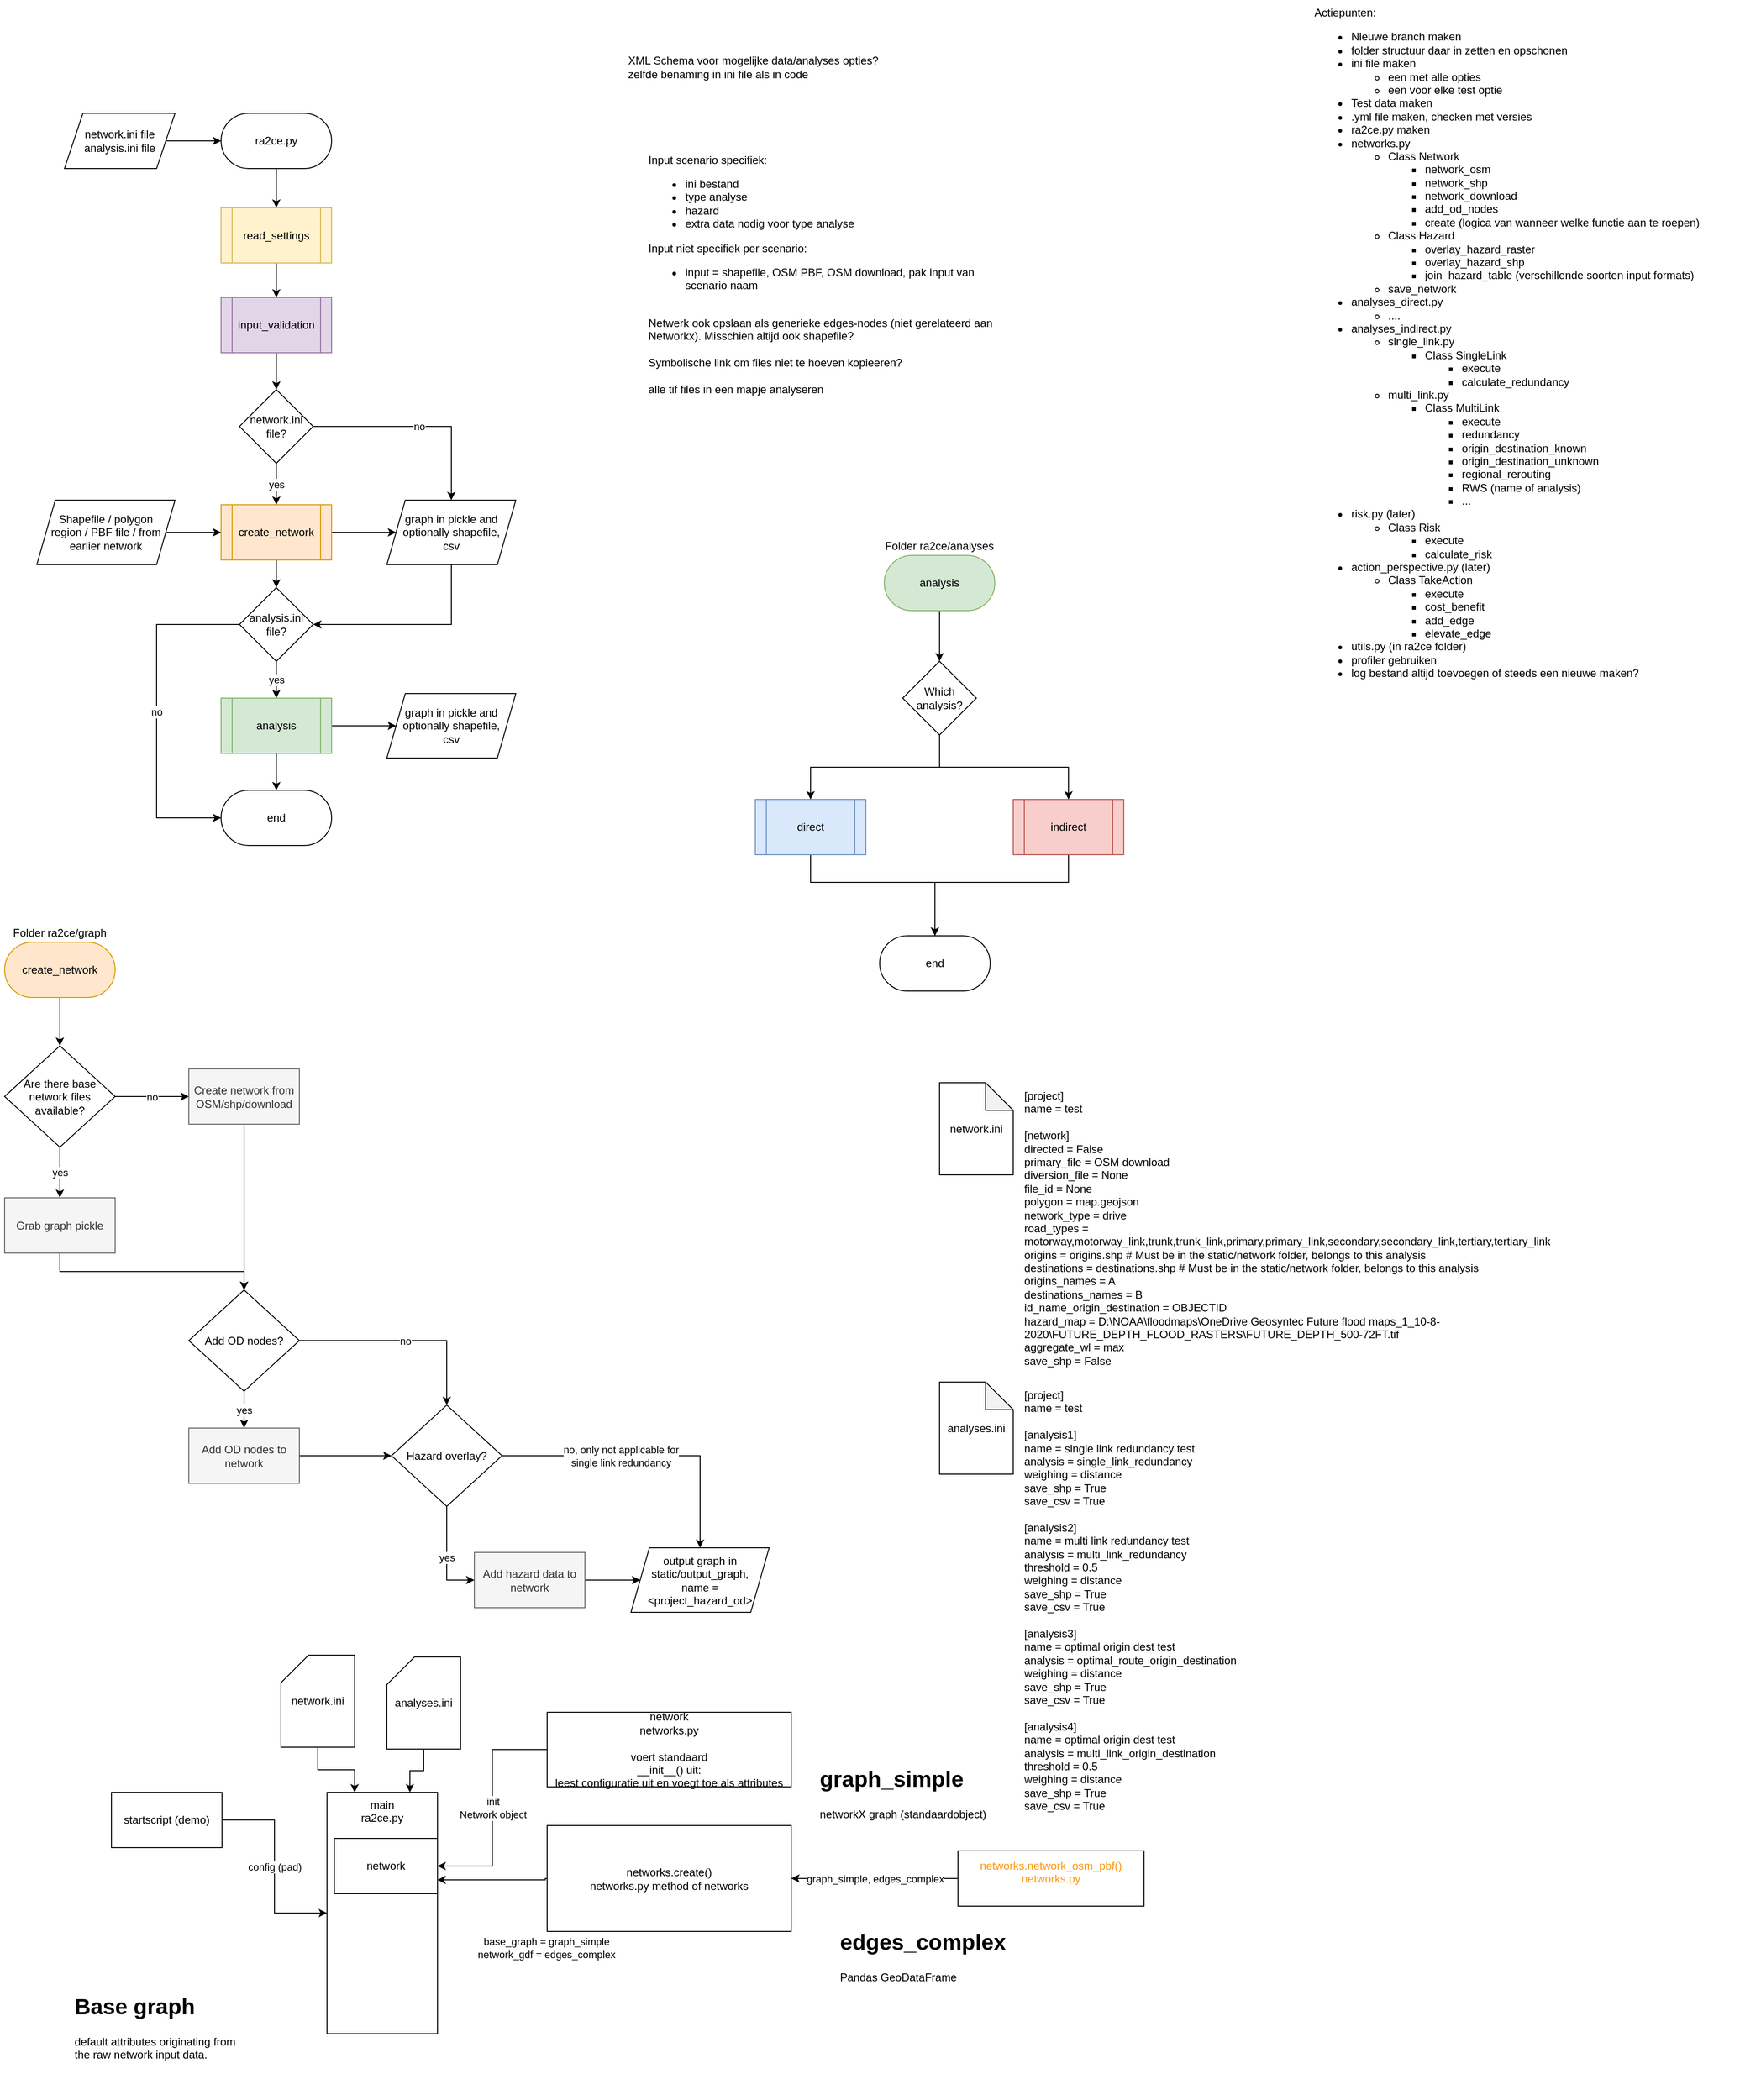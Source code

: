 <mxfile version="17.4.6" type="device"><diagram id="QRpgybWbHR6j9PtVJIHC" name="Page-1"><mxGraphModel dx="1422" dy="3138" grid="0" gridSize="10" guides="1" tooltips="1" connect="1" arrows="1" fold="1" page="1" pageScale="1" pageWidth="1654" pageHeight="2336" math="0" shadow="0"><root><mxCell id="0"/><mxCell id="1" parent="0"/><mxCell id="TyvDEVeL6J-RTF0p5AF5-1" value="XML Schema voor mogelijke data/analyses opties?&lt;br&gt;zelfde benaming in ini file als in code" style="text;html=1;strokeColor=none;fillColor=none;align=left;verticalAlign=middle;whiteSpace=wrap;rounded=0;" parent="1" vertex="1"><mxGeometry x="710" y="20" width="290" height="60" as="geometry"/></mxCell><mxCell id="TyvDEVeL6J-RTF0p5AF5-2" value="ra2ce.py" style="rounded=1;whiteSpace=wrap;html=1;align=center;arcSize=50;" parent="1" vertex="1"><mxGeometry x="270" y="100" width="120" height="60" as="geometry"/></mxCell><mxCell id="TyvDEVeL6J-RTF0p5AF5-7" value="yes" style="edgeStyle=orthogonalEdgeStyle;rounded=0;orthogonalLoop=1;jettySize=auto;html=1;exitX=0.5;exitY=1;exitDx=0;exitDy=0;startArrow=none;" parent="1" source="DxLS0vZNNlWM4O3DYYB4-2" target="TyvDEVeL6J-RTF0p5AF5-6" edge="1"><mxGeometry relative="1" as="geometry"/></mxCell><mxCell id="TyvDEVeL6J-RTF0p5AF5-13" style="edgeStyle=orthogonalEdgeStyle;rounded=0;orthogonalLoop=1;jettySize=auto;html=1;exitX=1;exitY=0.5;exitDx=0;exitDy=0;" parent="1" source="TyvDEVeL6J-RTF0p5AF5-4" target="TyvDEVeL6J-RTF0p5AF5-12" edge="1"><mxGeometry relative="1" as="geometry"/></mxCell><mxCell id="DxLS0vZNNlWM4O3DYYB4-7" style="edgeStyle=orthogonalEdgeStyle;rounded=0;orthogonalLoop=1;jettySize=auto;html=1;exitX=0.5;exitY=1;exitDx=0;exitDy=0;" parent="1" source="TyvDEVeL6J-RTF0p5AF5-4" target="DxLS0vZNNlWM4O3DYYB4-2" edge="1"><mxGeometry relative="1" as="geometry"/></mxCell><mxCell id="TyvDEVeL6J-RTF0p5AF5-4" value="create_network" style="shape=process;whiteSpace=wrap;html=1;backgroundOutline=1;align=center;fillColor=#ffe6cc;strokeColor=#d79b00;" parent="1" vertex="1"><mxGeometry x="270" y="525" width="120" height="60" as="geometry"/></mxCell><mxCell id="TyvDEVeL6J-RTF0p5AF5-11" style="edgeStyle=orthogonalEdgeStyle;rounded=0;orthogonalLoop=1;jettySize=auto;html=1;exitX=0.5;exitY=1;exitDx=0;exitDy=0;" parent="1" source="TyvDEVeL6J-RTF0p5AF5-6" target="TyvDEVeL6J-RTF0p5AF5-10" edge="1"><mxGeometry relative="1" as="geometry"/></mxCell><mxCell id="TyvDEVeL6J-RTF0p5AF5-22" style="edgeStyle=orthogonalEdgeStyle;rounded=0;orthogonalLoop=1;jettySize=auto;html=1;exitX=1;exitY=0.5;exitDx=0;exitDy=0;" parent="1" source="TyvDEVeL6J-RTF0p5AF5-6" target="TyvDEVeL6J-RTF0p5AF5-21" edge="1"><mxGeometry relative="1" as="geometry"/></mxCell><mxCell id="TyvDEVeL6J-RTF0p5AF5-6" value="analysis" style="shape=process;whiteSpace=wrap;html=1;backgroundOutline=1;align=center;fillColor=#d5e8d4;strokeColor=#82b366;" parent="1" vertex="1"><mxGeometry x="270" y="735" width="120" height="60" as="geometry"/></mxCell><mxCell id="TyvDEVeL6J-RTF0p5AF5-10" value="end" style="rounded=1;whiteSpace=wrap;html=1;align=center;arcSize=50;" parent="1" vertex="1"><mxGeometry x="270" y="835" width="120" height="60" as="geometry"/></mxCell><mxCell id="DxLS0vZNNlWM4O3DYYB4-10" style="edgeStyle=orthogonalEdgeStyle;rounded=0;orthogonalLoop=1;jettySize=auto;html=1;exitX=0.5;exitY=1;exitDx=0;exitDy=0;entryX=1;entryY=0.5;entryDx=0;entryDy=0;" parent="1" source="TyvDEVeL6J-RTF0p5AF5-12" target="DxLS0vZNNlWM4O3DYYB4-2" edge="1"><mxGeometry relative="1" as="geometry"/></mxCell><mxCell id="TyvDEVeL6J-RTF0p5AF5-12" value="graph in pickle and optionally shapefile,&lt;br&gt;csv" style="shape=parallelogram;perimeter=parallelogramPerimeter;whiteSpace=wrap;html=1;fixedSize=1;align=center;" parent="1" vertex="1"><mxGeometry x="450" y="520" width="140" height="70" as="geometry"/></mxCell><mxCell id="TyvDEVeL6J-RTF0p5AF5-15" style="edgeStyle=orthogonalEdgeStyle;rounded=0;orthogonalLoop=1;jettySize=auto;html=1;entryX=0;entryY=0.5;entryDx=0;entryDy=0;" parent="1" source="TyvDEVeL6J-RTF0p5AF5-14" target="TyvDEVeL6J-RTF0p5AF5-4" edge="1"><mxGeometry relative="1" as="geometry"/></mxCell><mxCell id="TyvDEVeL6J-RTF0p5AF5-14" value="Shapefile / polygon &lt;br&gt;region / PBF file / from earlier network" style="shape=parallelogram;perimeter=parallelogramPerimeter;whiteSpace=wrap;html=1;fixedSize=1;align=center;" parent="1" vertex="1"><mxGeometry x="70" y="520" width="150" height="70" as="geometry"/></mxCell><mxCell id="TyvDEVeL6J-RTF0p5AF5-17" style="edgeStyle=orthogonalEdgeStyle;rounded=0;orthogonalLoop=1;jettySize=auto;html=1;exitX=1;exitY=0.5;exitDx=0;exitDy=0;entryX=0;entryY=0.5;entryDx=0;entryDy=0;" parent="1" source="TyvDEVeL6J-RTF0p5AF5-16" target="TyvDEVeL6J-RTF0p5AF5-2" edge="1"><mxGeometry relative="1" as="geometry"/></mxCell><mxCell id="TyvDEVeL6J-RTF0p5AF5-16" value="network.ini file&lt;br&gt;analysis.ini file" style="shape=parallelogram;perimeter=parallelogramPerimeter;whiteSpace=wrap;html=1;fixedSize=1;align=center;" parent="1" vertex="1"><mxGeometry x="100" y="100" width="120" height="60" as="geometry"/></mxCell><mxCell id="TyvDEVeL6J-RTF0p5AF5-24" style="edgeStyle=orthogonalEdgeStyle;rounded=0;orthogonalLoop=1;jettySize=auto;html=1;exitX=0.5;exitY=1;exitDx=0;exitDy=0;" parent="1" source="TyvDEVeL6J-RTF0p5AF5-18" target="TyvDEVeL6J-RTF0p5AF5-26" edge="1"><mxGeometry relative="1" as="geometry"><mxPoint x="95" y="1117.5" as="targetPoint"/></mxGeometry></mxCell><mxCell id="TyvDEVeL6J-RTF0p5AF5-18" value="create_network" style="rounded=1;whiteSpace=wrap;html=1;align=center;arcSize=50;fillColor=#ffe6cc;strokeColor=#d79b00;" parent="1" vertex="1"><mxGeometry x="35" y="1000" width="120" height="60" as="geometry"/></mxCell><mxCell id="TyvDEVeL6J-RTF0p5AF5-53" style="edgeStyle=orthogonalEdgeStyle;rounded=0;orthogonalLoop=1;jettySize=auto;html=1;entryX=0.5;entryY=0;entryDx=0;entryDy=0;" parent="1" source="TyvDEVeL6J-RTF0p5AF5-19" target="TyvDEVeL6J-RTF0p5AF5-51" edge="1"><mxGeometry relative="1" as="geometry"/></mxCell><mxCell id="TyvDEVeL6J-RTF0p5AF5-19" value="analysis" style="rounded=1;whiteSpace=wrap;html=1;align=center;arcSize=50;fillColor=#d5e8d4;strokeColor=#82b366;" parent="1" vertex="1"><mxGeometry x="990" y="580" width="120" height="60" as="geometry"/></mxCell><mxCell id="TyvDEVeL6J-RTF0p5AF5-20" value="Input scenario specifiek:&lt;br&gt;&lt;ul&gt;&lt;li&gt;ini bestand&lt;/li&gt;&lt;li&gt;type analyse&lt;/li&gt;&lt;li&gt;hazard&lt;/li&gt;&lt;li&gt;extra data nodig voor type analyse&lt;/li&gt;&lt;/ul&gt;&lt;div&gt;Input niet specifiek per scenario:&lt;/div&gt;&lt;div&gt;&lt;ul&gt;&lt;li&gt;input = shapefile, OSM PBF, OSM download, pak input van scenario naam&lt;/li&gt;&lt;/ul&gt;&lt;div&gt;&lt;br&gt;&lt;/div&gt;&lt;/div&gt;&lt;div&gt;Netwerk ook opslaan als generieke edges-nodes (niet gerelateerd aan Networkx). Misschien altijd ook shapefile?&lt;/div&gt;&lt;div&gt;&lt;br&gt;&lt;/div&gt;&lt;div&gt;Symbolische link om files niet te hoeven kopieeren?&lt;/div&gt;&lt;div&gt;&lt;br&gt;&lt;/div&gt;&lt;div&gt;alle tif files in een mapje analyseren&lt;/div&gt;" style="text;html=1;strokeColor=none;fillColor=none;align=left;verticalAlign=middle;whiteSpace=wrap;rounded=0;" parent="1" vertex="1"><mxGeometry x="732" y="130" width="383" height="290" as="geometry"/></mxCell><mxCell id="TyvDEVeL6J-RTF0p5AF5-21" value="graph in pickle and optionally shapefile,&lt;br&gt;csv" style="shape=parallelogram;perimeter=parallelogramPerimeter;whiteSpace=wrap;html=1;fixedSize=1;align=center;" parent="1" vertex="1"><mxGeometry x="450" y="730" width="140" height="70" as="geometry"/></mxCell><mxCell id="TyvDEVeL6J-RTF0p5AF5-33" value="no" style="edgeStyle=orthogonalEdgeStyle;rounded=0;orthogonalLoop=1;jettySize=auto;html=1;exitX=1;exitY=0.5;exitDx=0;exitDy=0;" parent="1" source="TyvDEVeL6J-RTF0p5AF5-26" target="TyvDEVeL6J-RTF0p5AF5-32" edge="1"><mxGeometry relative="1" as="geometry"/></mxCell><mxCell id="TyvDEVeL6J-RTF0p5AF5-35" value="yes" style="edgeStyle=orthogonalEdgeStyle;rounded=0;orthogonalLoop=1;jettySize=auto;html=1;exitX=0.5;exitY=1;exitDx=0;exitDy=0;" parent="1" source="TyvDEVeL6J-RTF0p5AF5-26" target="TyvDEVeL6J-RTF0p5AF5-34" edge="1"><mxGeometry relative="1" as="geometry"/></mxCell><mxCell id="TyvDEVeL6J-RTF0p5AF5-26" value="Are there base network files available?" style="rhombus;whiteSpace=wrap;html=1;align=center;" parent="1" vertex="1"><mxGeometry x="35" y="1112.5" width="120" height="110" as="geometry"/></mxCell><mxCell id="TyvDEVeL6J-RTF0p5AF5-39" value="yes" style="edgeStyle=orthogonalEdgeStyle;rounded=0;orthogonalLoop=1;jettySize=auto;html=1;exitX=0.5;exitY=1;exitDx=0;exitDy=0;" parent="1" source="TyvDEVeL6J-RTF0p5AF5-28" target="TyvDEVeL6J-RTF0p5AF5-38" edge="1"><mxGeometry relative="1" as="geometry"/></mxCell><mxCell id="TyvDEVeL6J-RTF0p5AF5-40" value="no" style="edgeStyle=orthogonalEdgeStyle;rounded=0;orthogonalLoop=1;jettySize=auto;html=1;exitX=1;exitY=0.5;exitDx=0;exitDy=0;entryX=0.5;entryY=0;entryDx=0;entryDy=0;" parent="1" source="TyvDEVeL6J-RTF0p5AF5-28" target="TyvDEVeL6J-RTF0p5AF5-30" edge="1"><mxGeometry relative="1" as="geometry"/></mxCell><mxCell id="TyvDEVeL6J-RTF0p5AF5-28" value="Add OD nodes?" style="rhombus;whiteSpace=wrap;html=1;align=center;" parent="1" vertex="1"><mxGeometry x="235" y="1377.5" width="120" height="110" as="geometry"/></mxCell><mxCell id="TyvDEVeL6J-RTF0p5AF5-46" value="no, only not applicable for &lt;br&gt;single link redundancy" style="edgeStyle=orthogonalEdgeStyle;rounded=0;orthogonalLoop=1;jettySize=auto;html=1;exitX=1;exitY=0.5;exitDx=0;exitDy=0;entryX=0.5;entryY=0;entryDx=0;entryDy=0;" parent="1" source="TyvDEVeL6J-RTF0p5AF5-30" target="TyvDEVeL6J-RTF0p5AF5-42" edge="1"><mxGeometry x="-0.175" relative="1" as="geometry"><mxPoint x="-1" as="offset"/></mxGeometry></mxCell><mxCell id="TyvDEVeL6J-RTF0p5AF5-30" value="Hazard overlay?" style="rhombus;whiteSpace=wrap;html=1;align=center;" parent="1" vertex="1"><mxGeometry x="455" y="1502.5" width="120" height="110" as="geometry"/></mxCell><mxCell id="TyvDEVeL6J-RTF0p5AF5-37" style="edgeStyle=orthogonalEdgeStyle;rounded=0;orthogonalLoop=1;jettySize=auto;html=1;" parent="1" source="TyvDEVeL6J-RTF0p5AF5-32" target="TyvDEVeL6J-RTF0p5AF5-28" edge="1"><mxGeometry relative="1" as="geometry"><mxPoint x="295" y="1367.5" as="targetPoint"/></mxGeometry></mxCell><mxCell id="TyvDEVeL6J-RTF0p5AF5-32" value="Create network from OSM/shp/download" style="rounded=0;whiteSpace=wrap;html=1;align=center;fillColor=#f5f5f5;strokeColor=#666666;fontColor=#333333;" parent="1" vertex="1"><mxGeometry x="235" y="1137.5" width="120" height="60" as="geometry"/></mxCell><mxCell id="TyvDEVeL6J-RTF0p5AF5-36" style="edgeStyle=orthogonalEdgeStyle;rounded=0;orthogonalLoop=1;jettySize=auto;html=1;exitX=0.5;exitY=1;exitDx=0;exitDy=0;" parent="1" source="TyvDEVeL6J-RTF0p5AF5-34" target="TyvDEVeL6J-RTF0p5AF5-28" edge="1"><mxGeometry relative="1" as="geometry"/></mxCell><mxCell id="TyvDEVeL6J-RTF0p5AF5-34" value="Grab graph pickle" style="rounded=0;whiteSpace=wrap;html=1;align=center;fillColor=#f5f5f5;strokeColor=#666666;fontColor=#333333;" parent="1" vertex="1"><mxGeometry x="35" y="1277.5" width="120" height="60" as="geometry"/></mxCell><mxCell id="TyvDEVeL6J-RTF0p5AF5-41" style="edgeStyle=orthogonalEdgeStyle;rounded=0;orthogonalLoop=1;jettySize=auto;html=1;exitX=1;exitY=0.5;exitDx=0;exitDy=0;" parent="1" source="TyvDEVeL6J-RTF0p5AF5-38" target="TyvDEVeL6J-RTF0p5AF5-30" edge="1"><mxGeometry relative="1" as="geometry"/></mxCell><mxCell id="TyvDEVeL6J-RTF0p5AF5-38" value="Add OD nodes to network" style="rounded=0;whiteSpace=wrap;html=1;align=center;fillColor=#f5f5f5;strokeColor=#666666;fontColor=#333333;" parent="1" vertex="1"><mxGeometry x="235" y="1527.5" width="120" height="60" as="geometry"/></mxCell><mxCell id="TyvDEVeL6J-RTF0p5AF5-42" value="output graph in static/output_graph, &lt;br&gt;name = &amp;lt;project_hazard_od&amp;gt;" style="shape=parallelogram;perimeter=parallelogramPerimeter;whiteSpace=wrap;html=1;fixedSize=1;align=center;" parent="1" vertex="1"><mxGeometry x="715" y="1657.5" width="150" height="70" as="geometry"/></mxCell><mxCell id="TyvDEVeL6J-RTF0p5AF5-47" style="edgeStyle=orthogonalEdgeStyle;rounded=0;orthogonalLoop=1;jettySize=auto;html=1;exitX=1;exitY=0.5;exitDx=0;exitDy=0;entryX=0;entryY=0.5;entryDx=0;entryDy=0;" parent="1" source="TyvDEVeL6J-RTF0p5AF5-44" target="TyvDEVeL6J-RTF0p5AF5-42" edge="1"><mxGeometry relative="1" as="geometry"/></mxCell><mxCell id="TyvDEVeL6J-RTF0p5AF5-44" value="Add hazard data to network" style="rounded=0;whiteSpace=wrap;html=1;align=center;fillColor=#f5f5f5;strokeColor=#666666;fontColor=#333333;" parent="1" vertex="1"><mxGeometry x="545" y="1662.5" width="120" height="60" as="geometry"/></mxCell><mxCell id="TyvDEVeL6J-RTF0p5AF5-45" value="yes" style="edgeStyle=orthogonalEdgeStyle;rounded=0;orthogonalLoop=1;jettySize=auto;html=1;exitX=0.5;exitY=1;exitDx=0;exitDy=0;entryX=0;entryY=0.5;entryDx=0;entryDy=0;" parent="1" source="TyvDEVeL6J-RTF0p5AF5-30" target="TyvDEVeL6J-RTF0p5AF5-44" edge="1"><mxGeometry relative="1" as="geometry"><mxPoint x="515" y="1612.5" as="sourcePoint"/><mxPoint x="655" y="1667.5" as="targetPoint"/><Array as="points"/></mxGeometry></mxCell><mxCell id="TyvDEVeL6J-RTF0p5AF5-48" value="Folder ra2ce/graph" style="text;html=1;strokeColor=none;fillColor=none;align=center;verticalAlign=middle;whiteSpace=wrap;rounded=0;" parent="1" vertex="1"><mxGeometry x="30" y="980" width="130" height="20" as="geometry"/></mxCell><mxCell id="TyvDEVeL6J-RTF0p5AF5-49" value="Folder ra2ce/analyses" style="text;html=1;strokeColor=none;fillColor=none;align=center;verticalAlign=middle;whiteSpace=wrap;rounded=0;" parent="1" vertex="1"><mxGeometry x="985" y="560" width="130" height="20" as="geometry"/></mxCell><mxCell id="TyvDEVeL6J-RTF0p5AF5-58" style="edgeStyle=orthogonalEdgeStyle;rounded=0;orthogonalLoop=1;jettySize=auto;html=1;exitX=0.5;exitY=1;exitDx=0;exitDy=0;entryX=0.5;entryY=0;entryDx=0;entryDy=0;" parent="1" source="TyvDEVeL6J-RTF0p5AF5-50" target="TyvDEVeL6J-RTF0p5AF5-57" edge="1"><mxGeometry relative="1" as="geometry"><Array as="points"><mxPoint x="910" y="935"/><mxPoint x="1045" y="935"/></Array></mxGeometry></mxCell><mxCell id="TyvDEVeL6J-RTF0p5AF5-50" value="direct" style="shape=process;whiteSpace=wrap;html=1;backgroundOutline=1;align=center;fillColor=#dae8fc;strokeColor=#6c8ebf;" parent="1" vertex="1"><mxGeometry x="850" y="845" width="120" height="60" as="geometry"/></mxCell><mxCell id="TyvDEVeL6J-RTF0p5AF5-55" style="edgeStyle=orthogonalEdgeStyle;rounded=0;orthogonalLoop=1;jettySize=auto;html=1;exitX=0.5;exitY=1;exitDx=0;exitDy=0;entryX=0.5;entryY=0;entryDx=0;entryDy=0;" parent="1" source="TyvDEVeL6J-RTF0p5AF5-51" target="TyvDEVeL6J-RTF0p5AF5-50" edge="1"><mxGeometry relative="1" as="geometry"/></mxCell><mxCell id="TyvDEVeL6J-RTF0p5AF5-56" style="edgeStyle=orthogonalEdgeStyle;rounded=0;orthogonalLoop=1;jettySize=auto;html=1;exitX=0.5;exitY=1;exitDx=0;exitDy=0;entryX=0.5;entryY=0;entryDx=0;entryDy=0;" parent="1" source="TyvDEVeL6J-RTF0p5AF5-51" target="TyvDEVeL6J-RTF0p5AF5-54" edge="1"><mxGeometry relative="1" as="geometry"/></mxCell><mxCell id="TyvDEVeL6J-RTF0p5AF5-51" value="Which analysis?" style="rhombus;whiteSpace=wrap;html=1;align=center;" parent="1" vertex="1"><mxGeometry x="1010" y="695" width="80" height="80" as="geometry"/></mxCell><mxCell id="TyvDEVeL6J-RTF0p5AF5-59" style="edgeStyle=orthogonalEdgeStyle;rounded=0;orthogonalLoop=1;jettySize=auto;html=1;exitX=0.5;exitY=1;exitDx=0;exitDy=0;" parent="1" source="TyvDEVeL6J-RTF0p5AF5-54" target="TyvDEVeL6J-RTF0p5AF5-57" edge="1"><mxGeometry relative="1" as="geometry"><Array as="points"><mxPoint x="1190" y="935"/><mxPoint x="1045" y="935"/></Array></mxGeometry></mxCell><mxCell id="TyvDEVeL6J-RTF0p5AF5-54" value="indirect" style="shape=process;whiteSpace=wrap;html=1;backgroundOutline=1;align=center;fillColor=#f8cecc;strokeColor=#b85450;" parent="1" vertex="1"><mxGeometry x="1130" y="845" width="120" height="60" as="geometry"/></mxCell><mxCell id="TyvDEVeL6J-RTF0p5AF5-57" value="end" style="rounded=1;whiteSpace=wrap;html=1;align=center;arcSize=50;" parent="1" vertex="1"><mxGeometry x="985" y="993" width="120" height="60" as="geometry"/></mxCell><mxCell id="TyvDEVeL6J-RTF0p5AF5-60" value="&lt;div&gt;Actiepunten:&lt;/div&gt;&lt;ul&gt;&lt;li&gt;Nieuwe branch maken&lt;/li&gt;&lt;li&gt;folder structuur daar in zetten en opschonen&lt;/li&gt;&lt;li&gt;ini file maken&lt;/li&gt;&lt;ul&gt;&lt;li&gt;een met alle opties&lt;/li&gt;&lt;li&gt;een voor elke test optie&lt;/li&gt;&lt;/ul&gt;&lt;li&gt;Test data maken&lt;/li&gt;&lt;li&gt;.yml file maken, checken met versies&lt;/li&gt;&lt;li&gt;ra2ce.py maken&lt;/li&gt;&lt;li&gt;networks.py&lt;/li&gt;&lt;ul&gt;&lt;li&gt;Class Network&lt;/li&gt;&lt;ul&gt;&lt;li&gt;network_osm&lt;/li&gt;&lt;li&gt;network_shp&lt;/li&gt;&lt;li&gt;network_download&lt;/li&gt;&lt;li&gt;add_od_nodes&lt;/li&gt;&lt;li&gt;create (logica van wanneer welke functie aan te roepen)&lt;/li&gt;&lt;/ul&gt;&lt;li&gt;Class Hazard&lt;/li&gt;&lt;ul&gt;&lt;li&gt;overlay_hazard_raster&lt;/li&gt;&lt;li&gt;overlay_hazard_shp&lt;/li&gt;&lt;li&gt;join_hazard_table (verschillende soorten input formats)&lt;/li&gt;&lt;/ul&gt;&lt;li&gt;save_network&lt;/li&gt;&lt;/ul&gt;&lt;li&gt;analyses_direct.py&lt;/li&gt;&lt;ul&gt;&lt;li&gt;....&lt;/li&gt;&lt;/ul&gt;&lt;li&gt;analyses_indirect.py&lt;/li&gt;&lt;ul&gt;&lt;li&gt;single_link.py&lt;/li&gt;&lt;ul&gt;&lt;li&gt;Class SingleLink&lt;/li&gt;&lt;ul&gt;&lt;li&gt;execute&lt;/li&gt;&lt;li&gt;calculate_redundancy&lt;/li&gt;&lt;/ul&gt;&lt;/ul&gt;&lt;li&gt;multi_link.py&lt;/li&gt;&lt;ul&gt;&lt;li&gt;Class MultiLink&lt;/li&gt;&lt;ul&gt;&lt;li&gt;execute&lt;/li&gt;&lt;li&gt;redundancy&lt;/li&gt;&lt;li&gt;origin_destination_known&lt;/li&gt;&lt;li&gt;origin_destination_unknown&lt;/li&gt;&lt;li&gt;regional_rerouting&lt;/li&gt;&lt;li&gt;RWS (name of analysis)&lt;/li&gt;&lt;li&gt;...&lt;/li&gt;&lt;/ul&gt;&lt;/ul&gt;&lt;/ul&gt;&lt;li&gt;risk.py (later)&lt;/li&gt;&lt;ul&gt;&lt;li&gt;Class Risk&lt;/li&gt;&lt;ul&gt;&lt;li&gt;execute&lt;/li&gt;&lt;li&gt;calculate_risk&lt;/li&gt;&lt;/ul&gt;&lt;/ul&gt;&lt;li&gt;action_perspective.py (later)&lt;/li&gt;&lt;ul&gt;&lt;li&gt;Class TakeAction&lt;/li&gt;&lt;ul&gt;&lt;li&gt;execute&lt;/li&gt;&lt;li&gt;cost_benefit&lt;/li&gt;&lt;li&gt;add_edge&lt;/li&gt;&lt;li&gt;elevate_edge&lt;/li&gt;&lt;/ul&gt;&lt;/ul&gt;&lt;li&gt;utils.py (in ra2ce folder)&lt;/li&gt;&lt;li&gt;profiler gebruiken&lt;/li&gt;&lt;li&gt;log bestand altijd toevoegen of steeds een nieuwe maken?&lt;/li&gt;&lt;/ul&gt;" style="text;html=1;strokeColor=none;fillColor=none;align=left;verticalAlign=top;whiteSpace=wrap;rounded=0;" parent="1" vertex="1"><mxGeometry x="1455" y="-23" width="463" height="780" as="geometry"/></mxCell><mxCell id="DxLS0vZNNlWM4O3DYYB4-4" style="edgeStyle=orthogonalEdgeStyle;rounded=0;orthogonalLoop=1;jettySize=auto;html=1;exitX=0.5;exitY=1;exitDx=0;exitDy=0;entryX=0.5;entryY=0;entryDx=0;entryDy=0;" parent="1" source="TyvDEVeL6J-RTF0p5AF5-61" target="DxLS0vZNNlWM4O3DYYB4-1" edge="1"><mxGeometry relative="1" as="geometry"/></mxCell><mxCell id="TyvDEVeL6J-RTF0p5AF5-61" value="input_validation" style="shape=process;whiteSpace=wrap;html=1;backgroundOutline=1;align=center;fillColor=#e1d5e7;strokeColor=#9673a6;" parent="1" vertex="1"><mxGeometry x="270" y="300" width="120" height="60" as="geometry"/></mxCell><mxCell id="TyvDEVeL6J-RTF0p5AF5-62" style="edgeStyle=orthogonalEdgeStyle;rounded=0;orthogonalLoop=1;jettySize=auto;html=1;exitX=0.5;exitY=1;exitDx=0;exitDy=0;startArrow=none;" parent="1" source="7SdNB8GtmqeR0CPyUNRa-1" target="TyvDEVeL6J-RTF0p5AF5-61" edge="1"><mxGeometry relative="1" as="geometry"><mxPoint x="330" y="160" as="sourcePoint"/><mxPoint x="330" y="325" as="targetPoint"/></mxGeometry></mxCell><mxCell id="7SdNB8GtmqeR0CPyUNRa-1" value="read_settings" style="shape=process;whiteSpace=wrap;html=1;backgroundOutline=1;fillColor=#fff2cc;strokeColor=#d6b656;" parent="1" vertex="1"><mxGeometry x="270" y="202.5" width="120" height="60" as="geometry"/></mxCell><mxCell id="7SdNB8GtmqeR0CPyUNRa-2" value="" style="edgeStyle=orthogonalEdgeStyle;rounded=0;orthogonalLoop=1;jettySize=auto;html=1;exitX=0.5;exitY=1;exitDx=0;exitDy=0;endArrow=classic;endFill=1;" parent="1" source="TyvDEVeL6J-RTF0p5AF5-2" target="7SdNB8GtmqeR0CPyUNRa-1" edge="1"><mxGeometry relative="1" as="geometry"><mxPoint x="330.0" y="160" as="sourcePoint"/><mxPoint x="330.0" y="280" as="targetPoint"/></mxGeometry></mxCell><mxCell id="jsiyWapIcvpc3aeCy0Bo-1" value="network.ini" style="shape=note;whiteSpace=wrap;html=1;backgroundOutline=1;darkOpacity=0.05;" parent="1" vertex="1"><mxGeometry x="1050" y="1152.5" width="80" height="100" as="geometry"/></mxCell><mxCell id="jsiyWapIcvpc3aeCy0Bo-2" value="analyses.ini" style="shape=note;whiteSpace=wrap;html=1;backgroundOutline=1;darkOpacity=0.05;" parent="1" vertex="1"><mxGeometry x="1050" y="1477.5" width="80" height="100" as="geometry"/></mxCell><mxCell id="jsiyWapIcvpc3aeCy0Bo-3" value="[project]&lt;br&gt;name = test&lt;br&gt;&lt;br&gt;[network]&lt;br&gt;&lt;div&gt;directed = False&lt;/div&gt;&lt;div&gt;primary_file = OSM download&lt;/div&gt;&lt;div&gt;diversion_file = None&lt;/div&gt;&lt;div&gt;file_id = None&lt;/div&gt;&lt;div&gt;polygon = map.geojson&lt;/div&gt;&lt;div&gt;network_type = drive&lt;/div&gt;&lt;div&gt;road_types = motorway,motorway_link,trunk,trunk_link,primary,primary_link,secondary,secondary_link,tertiary,tertiary_link&lt;/div&gt;&lt;div&gt;&lt;div&gt;origins = origins.shp # Must be in the static/network folder, belongs to this analysis&lt;/div&gt;&lt;div&gt;destinations = destinations.shp # Must be in the static/network folder, belongs to this analysis&lt;/div&gt;&lt;/div&gt;&lt;div&gt;&lt;div&gt;origins_names = A&lt;/div&gt;&lt;div&gt;destinations_names = B&lt;/div&gt;&lt;/div&gt;&lt;div&gt;id_name_origin_destination = OBJECTID&lt;br&gt;&lt;/div&gt;&lt;div&gt;hazard_map = D:\NOAA\floodmaps\OneDrive Geosyntec Future flood maps_1_10-8-2020\FUTURE_DEPTH_FLOOD_RASTERS\FUTURE_DEPTH_500-72FT.tif&lt;br&gt;&lt;/div&gt;&lt;div&gt;aggregate_wl = max&lt;br&gt;&lt;/div&gt;&lt;div&gt;save_shp = False&lt;/div&gt;" style="text;html=1;strokeColor=none;fillColor=none;align=left;verticalAlign=top;whiteSpace=wrap;rounded=0;" parent="1" vertex="1"><mxGeometry x="1140" y="1152.5" width="600" height="307.5" as="geometry"/></mxCell><mxCell id="jsiyWapIcvpc3aeCy0Bo-4" value="[project]&lt;br&gt;name = test&lt;br&gt;&lt;br&gt;&lt;div&gt;[analysis1]&lt;/div&gt;&lt;div&gt;name = single link redundancy test&lt;/div&gt;&lt;div&gt;analysis = single_link_redundancy&lt;/div&gt;&lt;div&gt;weighing = distance&lt;/div&gt;&lt;div&gt;save_shp = True&lt;/div&gt;&lt;div&gt;save_csv = True&lt;/div&gt;&lt;div&gt;&lt;br&gt;&lt;/div&gt;&lt;div&gt;[analysis2]&lt;/div&gt;&lt;div&gt;name = multi link redundancy test&lt;/div&gt;&lt;div&gt;analysis = multi_link_redundancy&lt;/div&gt;&lt;div&gt;threshold = 0.5&lt;/div&gt;&lt;div&gt;weighing = distance&lt;/div&gt;&lt;div&gt;save_shp = True&lt;/div&gt;&lt;div&gt;save_csv = True&lt;/div&gt;&lt;div&gt;&lt;br&gt;&lt;/div&gt;&lt;div&gt;[analysis3]&lt;/div&gt;&lt;div&gt;name = optimal origin dest test&lt;/div&gt;&lt;div&gt;analysis = optimal_route_origin_destination&lt;/div&gt;&lt;div&gt;weighing = distance&lt;/div&gt;&lt;div&gt;save_shp = True&lt;/div&gt;&lt;div&gt;save_csv = True&lt;/div&gt;&lt;div&gt;&lt;br&gt;&lt;/div&gt;&lt;div&gt;[analysis4]&lt;/div&gt;&lt;div&gt;name = optimal origin dest test&lt;/div&gt;&lt;div&gt;analysis = multi_link_origin_destination&lt;/div&gt;&lt;div&gt;threshold = 0.5&lt;/div&gt;&lt;div&gt;weighing = distance&lt;/div&gt;&lt;div&gt;save_shp = True&lt;/div&gt;&lt;div&gt;save_csv = True&lt;/div&gt;" style="text;html=1;strokeColor=none;fillColor=none;align=left;verticalAlign=top;whiteSpace=wrap;rounded=0;" parent="1" vertex="1"><mxGeometry x="1140" y="1477.5" width="270" height="502.5" as="geometry"/></mxCell><mxCell id="DxLS0vZNNlWM4O3DYYB4-5" value="yes" style="edgeStyle=orthogonalEdgeStyle;rounded=0;orthogonalLoop=1;jettySize=auto;html=1;exitX=0.5;exitY=1;exitDx=0;exitDy=0;" parent="1" source="DxLS0vZNNlWM4O3DYYB4-1" target="TyvDEVeL6J-RTF0p5AF5-4" edge="1"><mxGeometry relative="1" as="geometry"/></mxCell><mxCell id="DxLS0vZNNlWM4O3DYYB4-9" value="no" style="edgeStyle=orthogonalEdgeStyle;rounded=0;orthogonalLoop=1;jettySize=auto;html=1;exitX=1;exitY=0.5;exitDx=0;exitDy=0;entryX=0.5;entryY=0;entryDx=0;entryDy=0;" parent="1" source="DxLS0vZNNlWM4O3DYYB4-1" target="TyvDEVeL6J-RTF0p5AF5-12" edge="1"><mxGeometry relative="1" as="geometry"/></mxCell><mxCell id="DxLS0vZNNlWM4O3DYYB4-1" value="network.ini file?" style="rhombus;whiteSpace=wrap;html=1;align=center;" parent="1" vertex="1"><mxGeometry x="290" y="400" width="80" height="80" as="geometry"/></mxCell><mxCell id="DxLS0vZNNlWM4O3DYYB4-8" value="no" style="edgeStyle=orthogonalEdgeStyle;rounded=0;orthogonalLoop=1;jettySize=auto;html=1;exitX=0;exitY=0.5;exitDx=0;exitDy=0;entryX=0;entryY=0.5;entryDx=0;entryDy=0;" parent="1" source="DxLS0vZNNlWM4O3DYYB4-2" target="TyvDEVeL6J-RTF0p5AF5-10" edge="1"><mxGeometry relative="1" as="geometry"><Array as="points"><mxPoint x="200" y="655"/><mxPoint x="200" y="865"/></Array></mxGeometry></mxCell><mxCell id="DxLS0vZNNlWM4O3DYYB4-2" value="analysis.ini file?" style="rhombus;whiteSpace=wrap;html=1;align=center;" parent="1" vertex="1"><mxGeometry x="290" y="615" width="80" height="80" as="geometry"/></mxCell><mxCell id="VNFC_FmvxDyFw3d4gzqV-3" value="config (pad)" style="edgeStyle=orthogonalEdgeStyle;rounded=0;orthogonalLoop=1;jettySize=auto;html=1;exitX=1;exitY=0.5;exitDx=0;exitDy=0;" edge="1" parent="1" source="VNFC_FmvxDyFw3d4gzqV-1" target="VNFC_FmvxDyFw3d4gzqV-2"><mxGeometry relative="1" as="geometry"/></mxCell><mxCell id="VNFC_FmvxDyFw3d4gzqV-1" value="startscript (demo)" style="rounded=0;whiteSpace=wrap;html=1;" vertex="1" parent="1"><mxGeometry x="151" y="1923" width="120" height="60" as="geometry"/></mxCell><mxCell id="VNFC_FmvxDyFw3d4gzqV-2" value="main&lt;br&gt;ra2ce.py" style="rounded=0;whiteSpace=wrap;html=1;verticalAlign=top;" vertex="1" parent="1"><mxGeometry x="385" y="1923" width="120" height="262" as="geometry"/></mxCell><mxCell id="VNFC_FmvxDyFw3d4gzqV-7" style="edgeStyle=orthogonalEdgeStyle;rounded=0;orthogonalLoop=1;jettySize=auto;html=1;exitX=0.5;exitY=1;exitDx=0;exitDy=0;exitPerimeter=0;entryX=0.25;entryY=0;entryDx=0;entryDy=0;" edge="1" parent="1" source="VNFC_FmvxDyFw3d4gzqV-4" target="VNFC_FmvxDyFw3d4gzqV-2"><mxGeometry relative="1" as="geometry"/></mxCell><mxCell id="VNFC_FmvxDyFw3d4gzqV-4" value="network.ini" style="shape=card;whiteSpace=wrap;html=1;" vertex="1" parent="1"><mxGeometry x="335" y="1774" width="80" height="100" as="geometry"/></mxCell><mxCell id="VNFC_FmvxDyFw3d4gzqV-6" style="edgeStyle=orthogonalEdgeStyle;rounded=0;orthogonalLoop=1;jettySize=auto;html=1;exitX=0.5;exitY=1;exitDx=0;exitDy=0;exitPerimeter=0;entryX=0.75;entryY=0;entryDx=0;entryDy=0;" edge="1" parent="1" source="VNFC_FmvxDyFw3d4gzqV-5" target="VNFC_FmvxDyFw3d4gzqV-2"><mxGeometry relative="1" as="geometry"/></mxCell><mxCell id="VNFC_FmvxDyFw3d4gzqV-5" value="analyses.ini" style="shape=card;whiteSpace=wrap;html=1;" vertex="1" parent="1"><mxGeometry x="450" y="1776" width="80" height="100" as="geometry"/></mxCell><mxCell id="VNFC_FmvxDyFw3d4gzqV-9" value="network" style="rounded=0;whiteSpace=wrap;html=1;" vertex="1" parent="1"><mxGeometry x="393" y="1973" width="112" height="60" as="geometry"/></mxCell><mxCell id="VNFC_FmvxDyFw3d4gzqV-11" value="init&lt;br&gt;Network object" style="edgeStyle=orthogonalEdgeStyle;rounded=0;orthogonalLoop=1;jettySize=auto;html=1;exitX=0;exitY=0.5;exitDx=0;exitDy=0;entryX=1;entryY=0.5;entryDx=0;entryDy=0;" edge="1" parent="1" source="VNFC_FmvxDyFw3d4gzqV-10" target="VNFC_FmvxDyFw3d4gzqV-9"><mxGeometry relative="1" as="geometry"/></mxCell><mxCell id="VNFC_FmvxDyFw3d4gzqV-10" value="network&lt;br&gt;networks.py&lt;br&gt;&lt;br&gt;voert standaard&lt;br&gt;__init__() uit:&lt;br&gt;leest configuratie uit en voegt toe als attributes" style="rounded=0;whiteSpace=wrap;html=1;" vertex="1" parent="1"><mxGeometry x="624" y="1836" width="265" height="81" as="geometry"/></mxCell><mxCell id="VNFC_FmvxDyFw3d4gzqV-19" value="base_graph = graph_simple&lt;br&gt;network_gdf = edges_complex" style="edgeStyle=orthogonalEdgeStyle;rounded=0;orthogonalLoop=1;jettySize=auto;html=1;exitX=0;exitY=0.5;exitDx=0;exitDy=0;entryX=1;entryY=0.75;entryDx=0;entryDy=0;" edge="1" parent="1" source="VNFC_FmvxDyFw3d4gzqV-13" target="VNFC_FmvxDyFw3d4gzqV-9"><mxGeometry x="-0.942" y="74" relative="1" as="geometry"><Array as="points"><mxPoint x="622" y="2017"/><mxPoint x="622" y="2018"/></Array><mxPoint x="1" as="offset"/></mxGeometry></mxCell><mxCell id="VNFC_FmvxDyFw3d4gzqV-13" value="networks.create()&lt;br&gt;networks.py method of networks" style="rounded=0;whiteSpace=wrap;html=1;" vertex="1" parent="1"><mxGeometry x="624" y="1959" width="265" height="115" as="geometry"/></mxCell><mxCell id="VNFC_FmvxDyFw3d4gzqV-18" value="graph_simple, edges_complex" style="edgeStyle=orthogonalEdgeStyle;rounded=0;orthogonalLoop=1;jettySize=auto;html=1;" edge="1" parent="1" source="VNFC_FmvxDyFw3d4gzqV-17" target="VNFC_FmvxDyFw3d4gzqV-13"><mxGeometry relative="1" as="geometry"/></mxCell><mxCell id="VNFC_FmvxDyFw3d4gzqV-17" value="networks.network_osm_pbf()&lt;br&gt;networks.py&lt;br&gt;&lt;br&gt;" style="rounded=0;whiteSpace=wrap;html=1;fontColor=#FF960D;" vertex="1" parent="1"><mxGeometry x="1070" y="1986.5" width="202" height="60" as="geometry"/></mxCell><mxCell id="VNFC_FmvxDyFw3d4gzqV-22" value="&lt;h1&gt;&lt;font color=&quot;#000000&quot;&gt;Base graph&lt;/font&gt;&lt;/h1&gt;&lt;p&gt;&lt;span style=&quot;color: rgb(0 , 0 , 0)&quot;&gt;default attributes originating from the raw network input data.&lt;/span&gt;&lt;br&gt;&lt;/p&gt;" style="text;html=1;strokeColor=none;fillColor=none;spacing=5;spacingTop=-20;whiteSpace=wrap;overflow=hidden;rounded=0;fontColor=#3333FF;" vertex="1" parent="1"><mxGeometry x="106" y="2136" width="190" height="120" as="geometry"/></mxCell><mxCell id="VNFC_FmvxDyFw3d4gzqV-23" value="&lt;h1&gt;&lt;font color=&quot;#000000&quot;&gt;graph_simple&lt;/font&gt;&lt;/h1&gt;&lt;p&gt;&lt;font color=&quot;#000000&quot;&gt;networkX graph (standaardobject)&lt;/font&gt;&lt;/p&gt;" style="text;html=1;strokeColor=none;fillColor=none;spacing=5;spacingTop=-20;whiteSpace=wrap;overflow=hidden;rounded=0;fontColor=#3333FF;" vertex="1" parent="1"><mxGeometry x="915" y="1889" width="190" height="70" as="geometry"/></mxCell><mxCell id="VNFC_FmvxDyFw3d4gzqV-24" value="&lt;h1&gt;&lt;font color=&quot;#000000&quot;&gt;edges_complex&lt;/font&gt;&lt;/h1&gt;&lt;p&gt;&lt;font color=&quot;#000000&quot;&gt;Pandas GeoDataFrame&lt;/font&gt;&lt;/p&gt;" style="text;html=1;strokeColor=none;fillColor=none;spacing=5;spacingTop=-20;whiteSpace=wrap;overflow=hidden;rounded=0;fontColor=#3333FF;" vertex="1" parent="1"><mxGeometry x="937" y="2066" width="190" height="70" as="geometry"/></mxCell></root></mxGraphModel></diagram></mxfile>